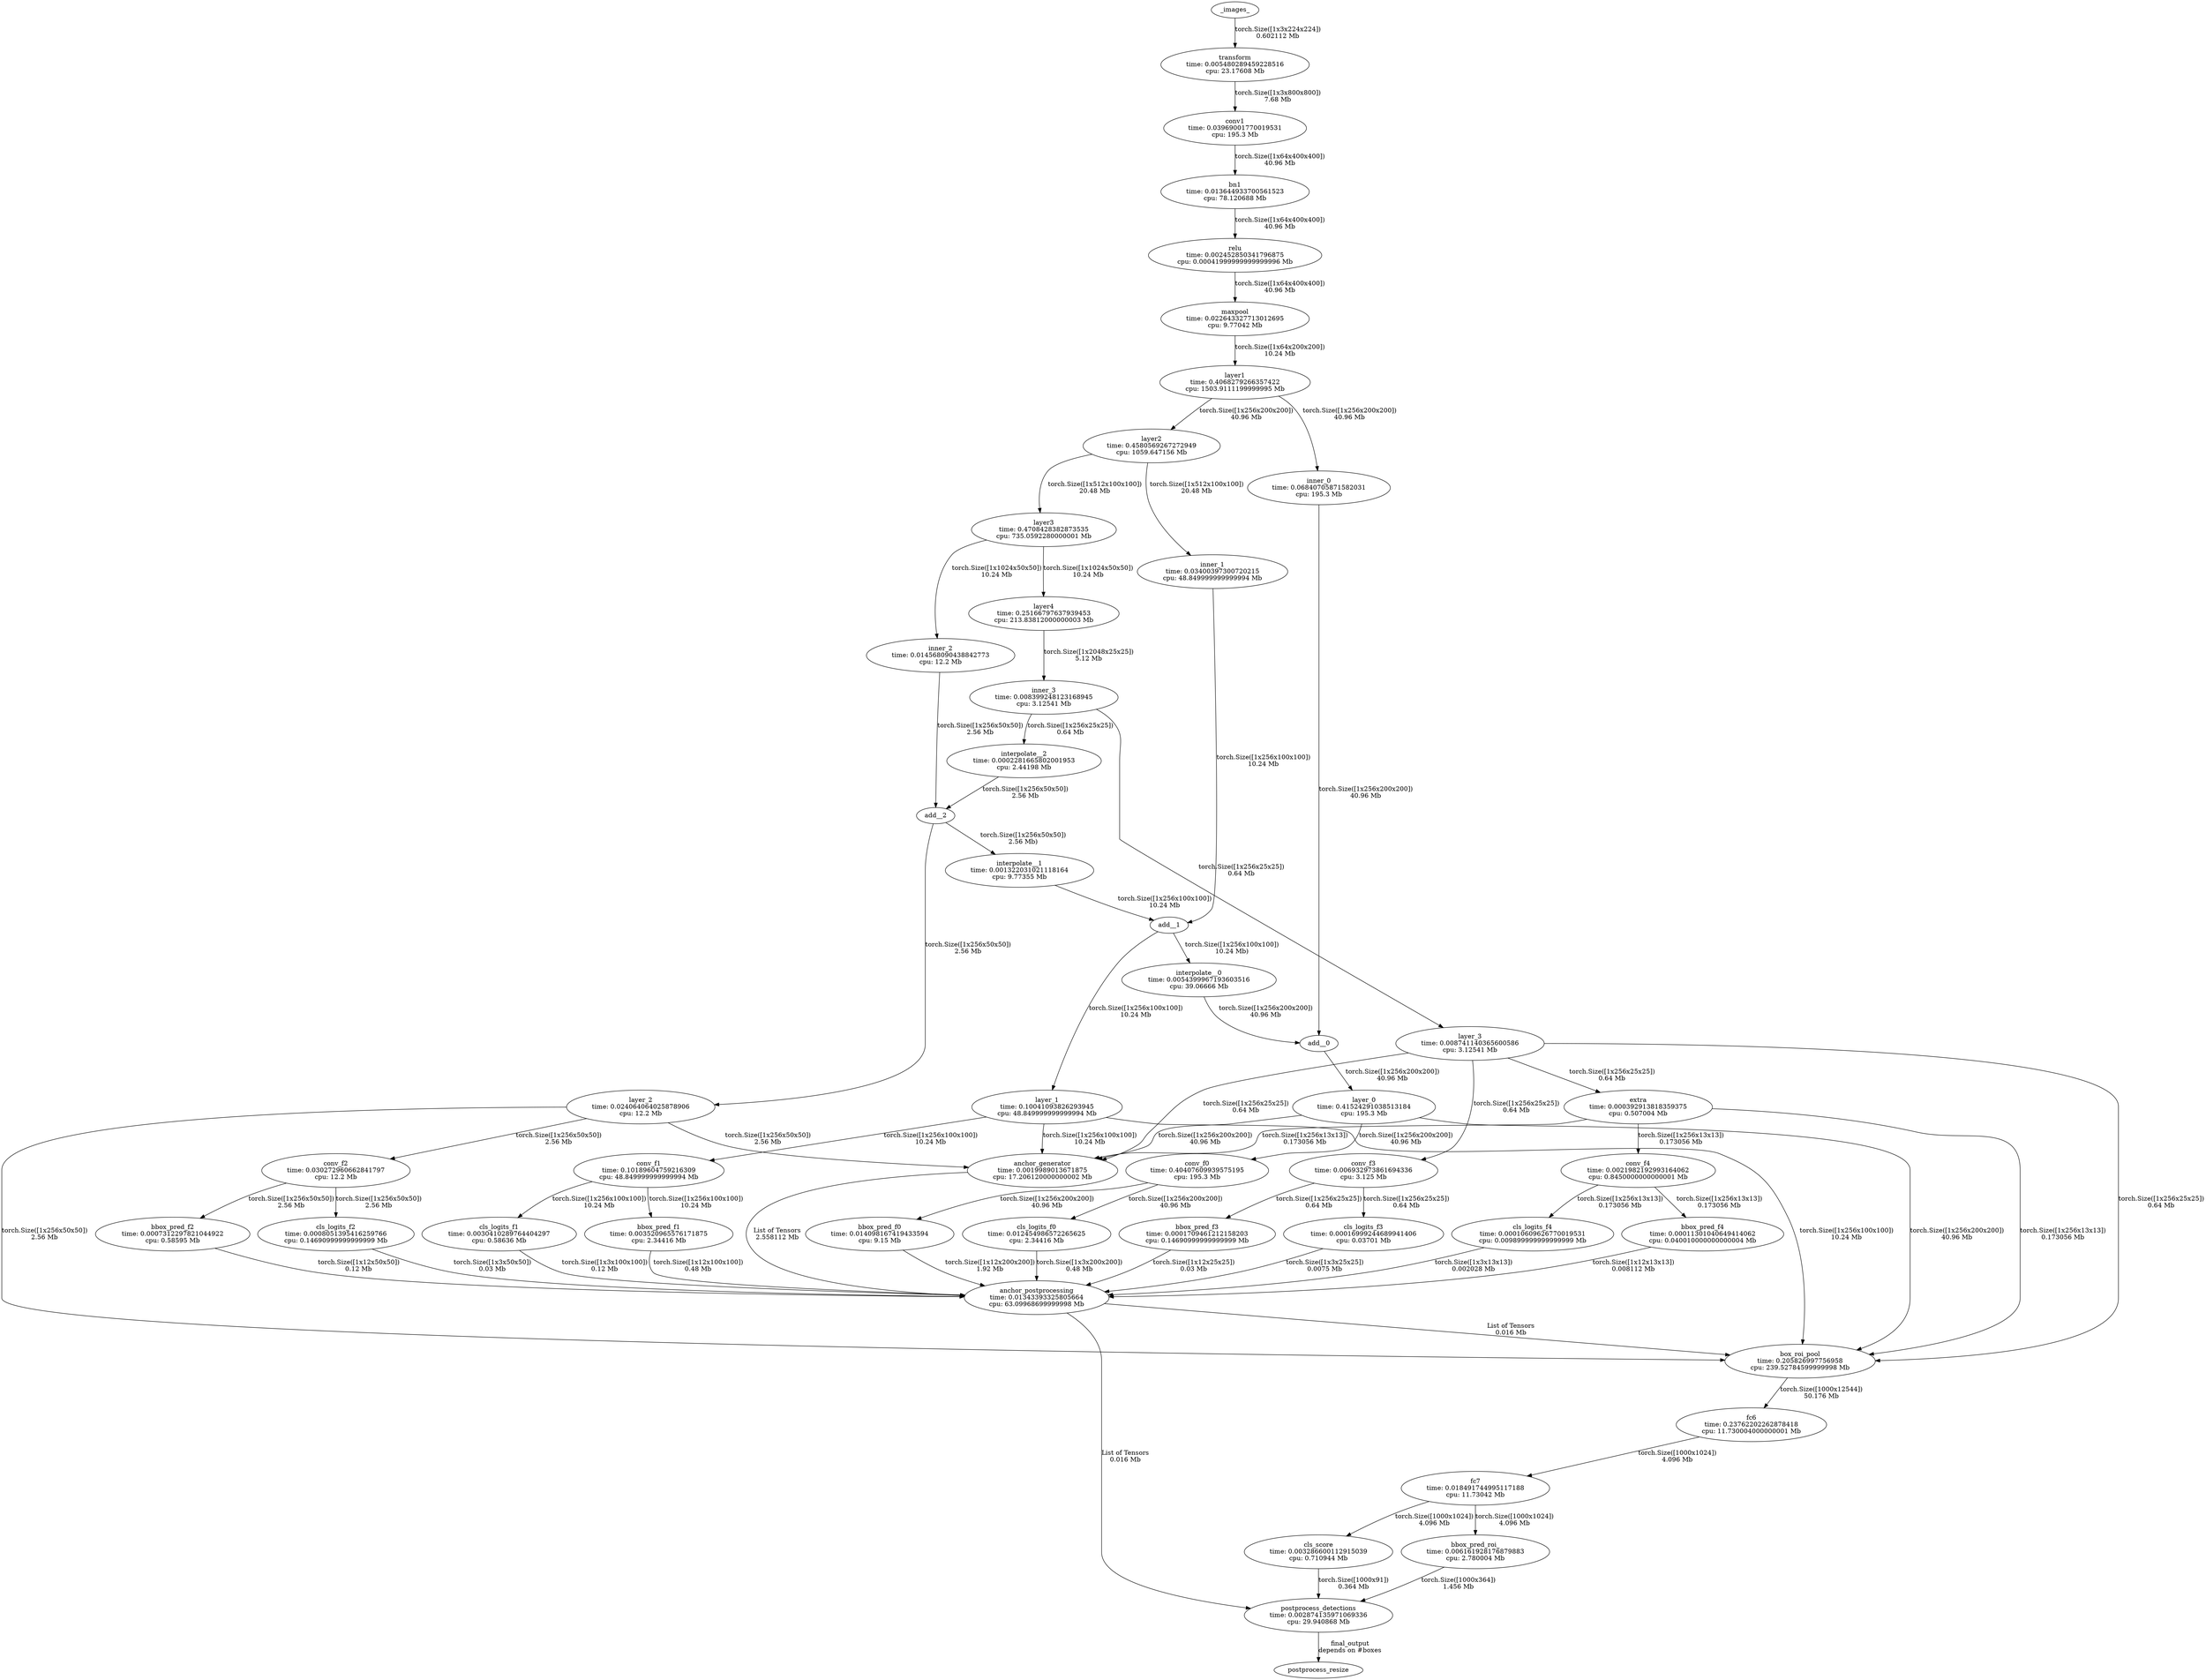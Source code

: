 digraph G {

	transform [label="transform\ntime: 0.005480289459228516\ncpu: 23.17608 Mb"]
	conv1 [label="conv1\ntime: 0.03969001770019531\ncpu: 195.3 Mb"]
	bn1 [label="bn1\ntime: 0.013644933700561523\ncpu: 78.120688 Mb"]
	relu [label="relu\ntime: 0.002452850341796875\ncpu: 0.00041999999999999996 Mb"]
	maxpool [label="maxpool\ntime: 0.022643327713012695\ncpu: 9.77042 Mb"]
	layer1 [label="layer1\ntime: 0.4068279266357422\ncpu: 1503.9111199999995 Mb"]
	layer2 [label="layer2\ntime: 0.4580569267272949\ncpu: 1059.647156 Mb"]
	layer3 [label="layer3\ntime: 0.4708428382873535\ncpu: 735.0592280000001 Mb"]
	layer4 [label="layer4\ntime: 0.25166797637939453\ncpu: 213.83812000000003 Mb"]
	inner_3 [label="inner_3\ntime: 0.008399248123168945\ncpu: 3.12541 Mb"]
	layer_3 [label="layer_3\ntime: 0.008741140365600586\ncpu: 3.12541 Mb"]
	inner_2 [label="inner_2\ntime: 0.014568090438842773\ncpu: 12.2 Mb"]
	interpolate__2 [label="interpolate__2\ntime: 0.0002281665802001953\ncpu: 2.44198 Mb"]
	layer_2 [label="layer_2\ntime: 0.024064064025878906\ncpu: 12.2 Mb"]
	inner_1 [label="inner_1\ntime: 0.03400397300720215\ncpu: 48.849999999999994 Mb"]
	interpolate__1 [label="interpolate__1\ntime: 0.001322031021118164\ncpu: 9.77355 Mb"]
	layer_1 [label="layer_1\ntime: 0.10041093826293945\ncpu: 48.849999999999994 Mb"]
	inner_0 [label="inner_0\ntime: 0.06840705871582031\ncpu: 195.3 Mb"]
	interpolate__0 [label="interpolate__0\ntime: 0.0054399967193603516\ncpu: 39.06666 Mb"]
	layer_0 [label="layer_0\ntime: 0.41524291038513184\ncpu: 195.3 Mb"]
	extra [label="extra\ntime: 0.000392913818359375\ncpu: 0.507004 Mb"]
	conv_f0 [label="conv_f0\ntime: 0.40407609939575195\ncpu: 195.3 Mb"]
	cls_logits_f0 [label="cls_logits_f0\ntime: 0.012454986572265625\ncpu: 2.34416 Mb"]
	bbox_pred_f0 [label="bbox_pred_f0\ntime: 0.014098167419433594\ncpu: 9.15 Mb"]
	conv_f1 [label="conv_f1\ntime: 0.10189604759216309\ncpu: 48.849999999999994 Mb"]
	cls_logits_f1 [label="cls_logits_f1\ntime: 0.0030410289764404297\ncpu: 0.58636 Mb"]
	bbox_pred_f1 [label="bbox_pred_f1\ntime: 0.003520965576171875\ncpu: 2.34416 Mb"]
	conv_f2 [label="conv_f2\ntime: 0.030272960662841797\ncpu: 12.2 Mb"]
	cls_logits_f2 [label="cls_logits_f2\ntime: 0.0008051395416259766\ncpu: 0.14690999999999999 Mb"]
	bbox_pred_f2 [label="bbox_pred_f2\ntime: 0.0007312297821044922\ncpu: 0.58595 Mb"]
	conv_f3 [label="conv_f3\ntime: 0.006932973861694336\ncpu: 3.125 Mb"]
	cls_logits_f3 [label="cls_logits_f3\ntime: 0.00016999244689941406\ncpu: 0.03701 Mb"]
	bbox_pred_f3 [label="bbox_pred_f3\ntime: 0.0001709461212158203\ncpu: 0.14690999999999999 Mb"]
	conv_f4 [label="conv_f4\ntime: 0.0021982192993164062\ncpu: 0.8450000000000001 Mb"]
	cls_logits_f4 [label="cls_logits_f4\ntime: 0.00010609626770019531\ncpu: 0.009899999999999999 Mb"]
	bbox_pred_f4 [label="bbox_pred_f4\ntime: 0.00011301040649414062\ncpu: 0.040010000000000004 Mb"]
	anchor_generator [label="anchor_generator\ntime: 0.0019989013671875\ncpu: 17.206120000000002 Mb"]
	anchor_postprocessing [label="anchor_postprocessing\ntime: 0.01343393325805664\ncpu: 63.09968699999998 Mb"]
	box_roi_pool [label="box_roi_pool\ntime: 0.205826997756958\ncpu: 239.52784599999998 Mb"]
	fc6 [label="fc6\ntime: 0.23762202262878418\ncpu: 11.730004000000001 Mb"]
	fc7 [label="fc7\ntime: 0.018491744995117188\ncpu: 11.73042 Mb"]
	cls_score [label="cls_score\ntime: 0.003286600112915039\ncpu: 0.710944 Mb"]
	bbox_pred_roi_ [label="bbox_pred_roi_\ntime: 0.006161928176879883\ncpu: 2.780004 Mb"]
	postprocess_detections [label="postprocess_detections\ntime: 0.002874135971069336\ncpu: 29.940868 Mb"]

	_images_ -> transform [label="torch.Size([1x3x224x224])\n0.602112 Mb"]
	transform -> conv1 [label="torch.Size([1x3x800x800])\n7.68 Mb"]
	conv1 -> bn1 [label="torch.Size([1x64x400x400])\n40.96 Mb"]
	bn1 -> relu [label="torch.Size([1x64x400x400])\n40.96 Mb"]
	relu -> maxpool [label="torch.Size([1x64x400x400])\n40.96 Mb"]
	maxpool -> layer1 [label="torch.Size([1x64x200x200])\n10.24 Mb"]
	layer1 -> layer2 [label="torch.Size([1x256x200x200])\n40.96 Mb"]
	layer2 -> layer3 [label="torch.Size([1x512x100x100])\n20.48 Mb"]
	layer3 -> layer4 [label="torch.Size([1x1024x50x50])\n10.24 Mb"]
	layer4 -> inner_3 [label="torch.Size([1x2048x25x25])\n5.12 Mb"]
	inner_3 -> layer_3 [label="torch.Size([1x256x25x25])\n0.64 Mb"]
	layer3 -> inner_2 [label="torch.Size([1x1024x50x50])\n10.24 Mb"]
	inner_3 -> interpolate__2 [label="torch.Size([1x256x25x25])\n0.64 Mb"]
	inner_2 -> add__2 [label="torch.Size([1x256x50x50])\n2.56 Mb"]
	interpolate__2 -> add__2 [label="torch.Size([1x256x50x50])\n2.56 Mb"]
	add__2 -> layer_2 [label="torch.Size([1x256x50x50])\n2.56 Mb"]
	layer2 -> inner_1 [label="torch.Size([1x512x100x100])\n20.48 Mb"]
	add__2 -> interpolate__1 [label="torch.Size([1x256x50x50])\n2.56 Mb)"]
	inner_1 -> add__1 [label="torch.Size([1x256x100x100])\n10.24 Mb"]
	interpolate__1 -> add__1 [label="torch.Size([1x256x100x100])\n10.24 Mb"]
	add__1 -> layer_1 [label="torch.Size([1x256x100x100])\n10.24 Mb"]
	layer1 -> inner_0 [label="torch.Size([1x256x200x200])\n40.96 Mb"]
	add__1 -> interpolate__0 [label="torch.Size([1x256x100x100])\n10.24 Mb)"]
	inner_0 -> add__0 [label="torch.Size([1x256x200x200])\n40.96 Mb"]
	interpolate__0 -> add__0 [label="torch.Size([1x256x200x200])\n40.96 Mb"]
	add__0 -> layer_0 [label="torch.Size([1x256x200x200])\n40.96 Mb"]
	layer_3 -> extra [label="torch.Size([1x256x25x25])\n0.64 Mb"]
	layer_0 -> conv_f0 [label="torch.Size([1x256x200x200])\n40.96 Mb"]
	conv_f0 -> cls_logits_f0 [label="torch.Size([1x256x200x200])\n40.96 Mb"]
	conv_f0 -> bbox_pred_f0 [label="torch.Size([1x256x200x200])\n40.96 Mb"]
	layer_1 -> conv_f1 [label="torch.Size([1x256x100x100])\n10.24 Mb"]
	conv_f1 -> cls_logits_f1 [label="torch.Size([1x256x100x100])\n10.24 Mb"]
	conv_f1 -> bbox_pred_f1 [label="torch.Size([1x256x100x100])\n10.24 Mb"]
	layer_2 -> conv_f2 [label="torch.Size([1x256x50x50])\n2.56 Mb"]
	conv_f2 -> cls_logits_f2 [label="torch.Size([1x256x50x50])\n2.56 Mb"]
	conv_f2 -> bbox_pred_f2 [label="torch.Size([1x256x50x50])\n2.56 Mb"]
	layer_3 -> conv_f3 [label="torch.Size([1x256x25x25])\n0.64 Mb"]
	conv_f3 -> cls_logits_f3 [label="torch.Size([1x256x25x25])\n0.64 Mb"]
	conv_f3 -> bbox_pred_f3 [label="torch.Size([1x256x25x25])\n0.64 Mb"]
	extra -> conv_f4 [label="torch.Size([1x256x13x13])\n0.173056 Mb"]
	conv_f4 -> cls_logits_f4 [label="torch.Size([1x256x13x13])\n0.173056 Mb"]
	conv_f4 -> bbox_pred_f4 [label="torch.Size([1x256x13x13])\n0.173056 Mb"]
	layer_0 -> anchor_generator [label="torch.Size([1x256x200x200])\n40.96 Mb"]
	layer_1 -> anchor_generator [label="torch.Size([1x256x100x100])\n10.24 Mb"]
	layer_2 -> anchor_generator [label="torch.Size([1x256x50x50])\n2.56 Mb"]
	layer_3 -> anchor_generator [label="torch.Size([1x256x25x25])\n0.64 Mb"]
	extra -> anchor_generator [label="torch.Size([1x256x13x13])\n0.173056 Mb"]
	anchor_generator -> anchor_postprocessing [label="List of Tensors\n2.558112 Mb"]
	cls_logits_f0 -> anchor_postprocessing [label="torch.Size([1x3x200x200])\n0.48 Mb"]
	cls_logits_f1 -> anchor_postprocessing [label="torch.Size([1x3x100x100])\n0.12 Mb"]
	cls_logits_f2 -> anchor_postprocessing [label="torch.Size([1x3x50x50])\n0.03 Mb"]
	cls_logits_f3 -> anchor_postprocessing [label="torch.Size([1x3x25x25])\n0.0075 Mb"]
	cls_logits_f4 -> anchor_postprocessing [label="torch.Size([1x3x13x13])\n0.002028 Mb"]
	bbox_pred_f0 -> anchor_postprocessing [label="torch.Size([1x12x200x200])\n1.92 Mb"]
	bbox_pred_f1 -> anchor_postprocessing [label="torch.Size([1x12x100x100])\n0.48 Mb"]
	bbox_pred_f2 -> anchor_postprocessing [label="torch.Size([1x12x50x50])\n0.12 Mb"]
	bbox_pred_f3 -> anchor_postprocessing [label="torch.Size([1x12x25x25])\n0.03 Mb"]
	bbox_pred_f4 -> anchor_postprocessing [label="torch.Size([1x12x13x13])\n0.008112 Mb"]
	layer_0 -> box_roi_pool [label="torch.Size([1x256x200x200])\n40.96 Mb"]
	layer_1 -> box_roi_pool [label="torch.Size([1x256x100x100])\n10.24 Mb"]
	layer_2 -> box_roi_pool [label="torch.Size([1x256x50x50])\n2.56 Mb"]
	layer_3 -> box_roi_pool [label="torch.Size([1x256x25x25])\n0.64 Mb"]
	extra -> box_roi_pool [label="torch.Size([1x256x13x13])\n0.173056 Mb"]
	anchor_postprocessing -> box_roi_pool [label="List of Tensors\n0.016 Mb"]
	box_roi_pool -> fc6 [label="torch.Size([1000x12544])\n50.176 Mb"]
	fc6 -> fc7 [label="torch.Size([1000x1024])\n4.096 Mb"]
	fc7 -> cls_score [label="torch.Size([1000x1024])\n4.096 Mb"]
	fc7 -> bbox_pred_roi_ [label="torch.Size([1000x1024])\n4.096 Mb"]
	cls_score -> postprocess_detections [label="torch.Size([1000x91])\n0.364 Mb"]
	bbox_pred_roi_ -> postprocess_detections [label="torch.Size([1000x364])\n1.456 Mb"]
	anchor_postprocessing -> postprocess_detections [label="List of Tensors\n0.016 Mb"]
	postprocess_detections -> postprocess_resize [label="final_output\ndepends on #boxes"]
}